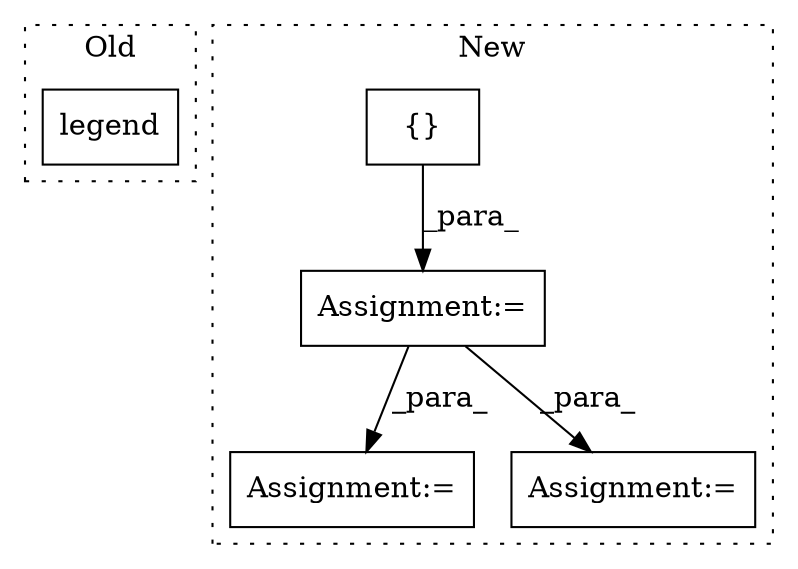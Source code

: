 digraph G {
subgraph cluster0 {
1 [label="legend" a="32" s="21579,21600" l="7,1" shape="box"];
label = "Old";
style="dotted";
}
subgraph cluster1 {
2 [label="{}" a="4" s="19776,19810" l="1,1" shape="box"];
3 [label="Assignment:=" a="7" s="19752" l="1" shape="box"];
4 [label="Assignment:=" a="7" s="20137" l="1" shape="box"];
5 [label="Assignment:=" a="7" s="20053" l="1" shape="box"];
label = "New";
style="dotted";
}
2 -> 3 [label="_para_"];
3 -> 5 [label="_para_"];
3 -> 4 [label="_para_"];
}